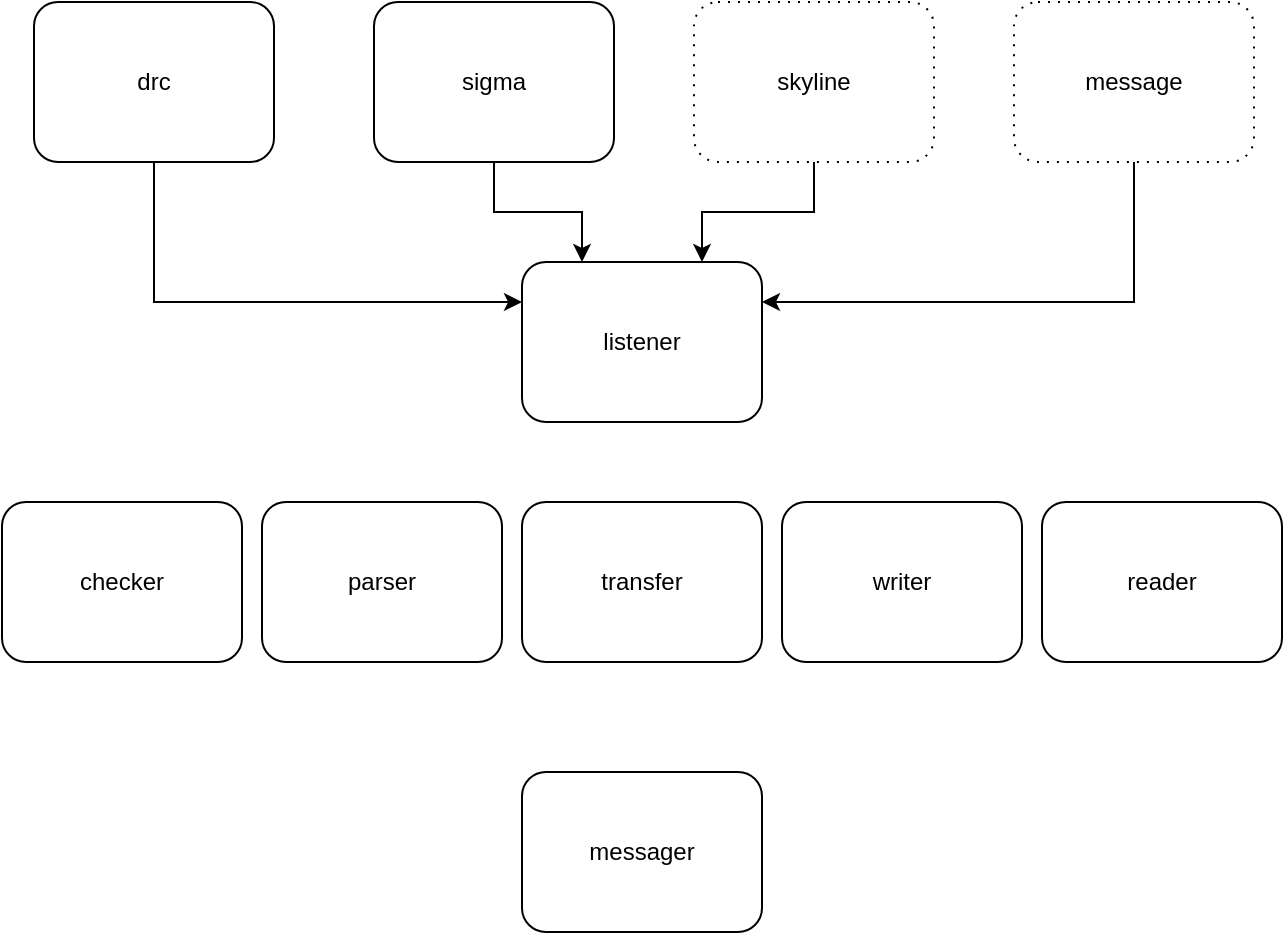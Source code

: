 <mxfile version="13.0.1" type="github">
  <diagram id="ZQzod_JJvu6OaYSUkLO6" name="Page-1">
    <mxGraphModel dx="1207" dy="740" grid="1" gridSize="10" guides="1" tooltips="1" connect="1" arrows="1" fold="1" page="1" pageScale="1" pageWidth="827" pageHeight="1169" math="0" shadow="0">
      <root>
        <mxCell id="0" />
        <mxCell id="1" parent="0" />
        <mxCell id="LsChUBPlLILq551XUqsl-18" style="edgeStyle=orthogonalEdgeStyle;rounded=0;orthogonalLoop=1;jettySize=auto;html=1;exitX=0.5;exitY=1;exitDx=0;exitDy=0;entryX=1;entryY=0.25;entryDx=0;entryDy=0;" edge="1" parent="1" source="LsChUBPlLILq551XUqsl-1" target="LsChUBPlLILq551XUqsl-6">
          <mxGeometry relative="1" as="geometry" />
        </mxCell>
        <mxCell id="LsChUBPlLILq551XUqsl-1" value="message" style="shape=ext;rounded=1;html=1;whiteSpace=wrap;dashed=1;dashPattern=1 4;" vertex="1" parent="1">
          <mxGeometry x="600" y="120" width="120" height="80" as="geometry" />
        </mxCell>
        <mxCell id="LsChUBPlLILq551XUqsl-17" style="edgeStyle=orthogonalEdgeStyle;rounded=0;orthogonalLoop=1;jettySize=auto;html=1;exitX=0.5;exitY=1;exitDx=0;exitDy=0;entryX=0.75;entryY=0;entryDx=0;entryDy=0;" edge="1" parent="1" source="LsChUBPlLILq551XUqsl-2" target="LsChUBPlLILq551XUqsl-6">
          <mxGeometry relative="1" as="geometry" />
        </mxCell>
        <mxCell id="LsChUBPlLILq551XUqsl-2" value="skyline" style="shape=ext;rounded=1;html=1;whiteSpace=wrap;dashed=1;dashPattern=1 4;" vertex="1" parent="1">
          <mxGeometry x="440" y="120" width="120" height="80" as="geometry" />
        </mxCell>
        <mxCell id="LsChUBPlLILq551XUqsl-16" style="edgeStyle=orthogonalEdgeStyle;rounded=0;orthogonalLoop=1;jettySize=auto;html=1;exitX=0.5;exitY=1;exitDx=0;exitDy=0;entryX=0.25;entryY=0;entryDx=0;entryDy=0;" edge="1" parent="1" source="LsChUBPlLILq551XUqsl-4" target="LsChUBPlLILq551XUqsl-6">
          <mxGeometry relative="1" as="geometry" />
        </mxCell>
        <mxCell id="LsChUBPlLILq551XUqsl-4" value="sigma" style="shape=ext;rounded=1;html=1;whiteSpace=wrap;" vertex="1" parent="1">
          <mxGeometry x="280" y="120" width="120" height="80" as="geometry" />
        </mxCell>
        <mxCell id="LsChUBPlLILq551XUqsl-19" style="edgeStyle=orthogonalEdgeStyle;rounded=0;orthogonalLoop=1;jettySize=auto;html=1;exitX=0.5;exitY=1;exitDx=0;exitDy=0;entryX=0;entryY=0.25;entryDx=0;entryDy=0;" edge="1" parent="1" source="LsChUBPlLILq551XUqsl-5" target="LsChUBPlLILq551XUqsl-6">
          <mxGeometry relative="1" as="geometry" />
        </mxCell>
        <mxCell id="LsChUBPlLILq551XUqsl-5" value="drc" style="shape=ext;rounded=1;html=1;whiteSpace=wrap;" vertex="1" parent="1">
          <mxGeometry x="110" y="120" width="120" height="80" as="geometry" />
        </mxCell>
        <mxCell id="LsChUBPlLILq551XUqsl-6" value="listener" style="shape=ext;rounded=1;html=1;whiteSpace=wrap;" vertex="1" parent="1">
          <mxGeometry x="354" y="250" width="120" height="80" as="geometry" />
        </mxCell>
        <mxCell id="LsChUBPlLILq551XUqsl-7" value="parser" style="shape=ext;rounded=1;html=1;whiteSpace=wrap;" vertex="1" parent="1">
          <mxGeometry x="224" y="370" width="120" height="80" as="geometry" />
        </mxCell>
        <mxCell id="LsChUBPlLILq551XUqsl-8" value="transfer" style="shape=ext;rounded=1;html=1;whiteSpace=wrap;" vertex="1" parent="1">
          <mxGeometry x="354" y="370" width="120" height="80" as="geometry" />
        </mxCell>
        <mxCell id="LsChUBPlLILq551XUqsl-11" value="messager" style="shape=ext;rounded=1;html=1;whiteSpace=wrap;" vertex="1" parent="1">
          <mxGeometry x="354" y="505" width="120" height="80" as="geometry" />
        </mxCell>
        <mxCell id="LsChUBPlLILq551XUqsl-13" value="writer" style="shape=ext;rounded=1;html=1;whiteSpace=wrap;" vertex="1" parent="1">
          <mxGeometry x="484" y="370" width="120" height="80" as="geometry" />
        </mxCell>
        <mxCell id="LsChUBPlLILq551XUqsl-15" value="checker" style="shape=ext;rounded=1;html=1;whiteSpace=wrap;" vertex="1" parent="1">
          <mxGeometry x="94" y="370" width="120" height="80" as="geometry" />
        </mxCell>
        <mxCell id="LsChUBPlLILq551XUqsl-20" value="reader" style="shape=ext;rounded=1;html=1;whiteSpace=wrap;" vertex="1" parent="1">
          <mxGeometry x="614" y="370" width="120" height="80" as="geometry" />
        </mxCell>
      </root>
    </mxGraphModel>
  </diagram>
</mxfile>
